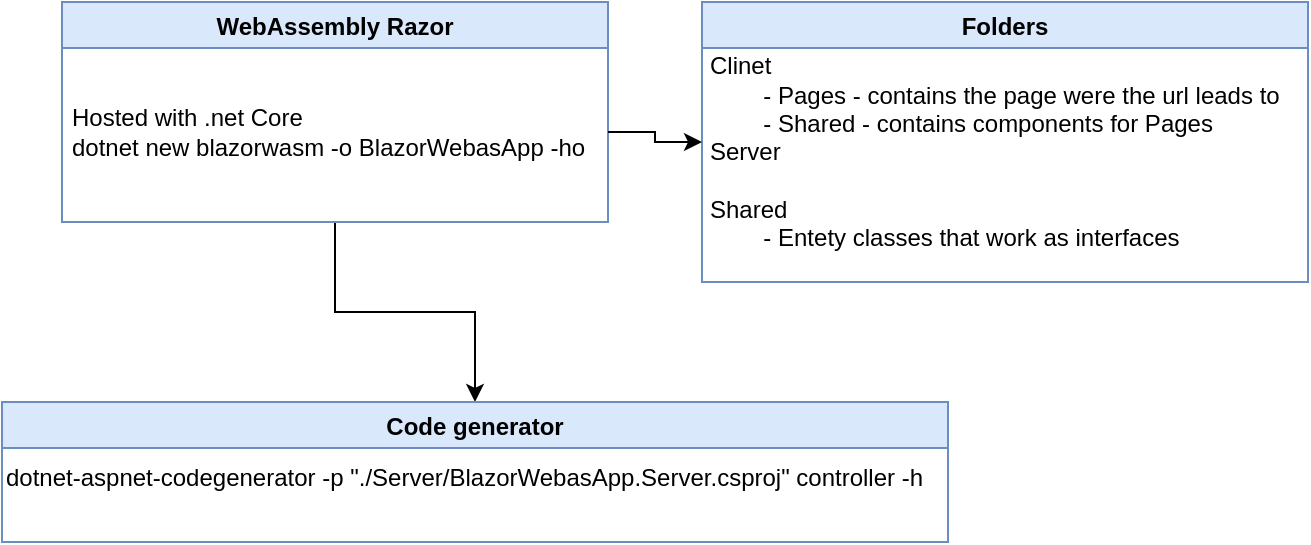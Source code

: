 <mxfile version="19.0.2" type="device"><diagram name="Page-1" id="c7558073-3199-34d8-9f00-42111426c3f3"><mxGraphModel dx="1177" dy="747" grid="1" gridSize="10" guides="1" tooltips="1" connect="1" arrows="1" fold="1" page="1" pageScale="1" pageWidth="826" pageHeight="1169" background="none" math="0" shadow="0"><root><mxCell id="0"/><mxCell id="1" parent="0"/><mxCell id="t6IEJzxHzEPsVGCtnmWy-105" style="edgeStyle=orthogonalEdgeStyle;rounded=0;orthogonalLoop=1;jettySize=auto;html=1;entryX=0.5;entryY=0;entryDx=0;entryDy=0;" edge="1" parent="1" source="t6IEJzxHzEPsVGCtnmWy-96" target="t6IEJzxHzEPsVGCtnmWy-103"><mxGeometry relative="1" as="geometry"/></mxCell><mxCell id="t6IEJzxHzEPsVGCtnmWy-96" value="WebAssembly Razor" style="swimlane;fillColor=#dae8fc;strokeColor=#6c8ebf;" vertex="1" parent="1"><mxGeometry x="50" y="40" width="273" height="110" as="geometry"/></mxCell><mxCell id="t6IEJzxHzEPsVGCtnmWy-97" value="Hosted with .net Core&lt;br&gt;dotnet new blazorwasm -o BlazorWebasApp -ho&lt;br&gt;" style="text;html=1;align=left;verticalAlign=middle;resizable=0;points=[];autosize=1;strokeColor=none;fillColor=none;" vertex="1" parent="t6IEJzxHzEPsVGCtnmWy-96"><mxGeometry x="3" y="50" width="270" height="30" as="geometry"/></mxCell><mxCell id="t6IEJzxHzEPsVGCtnmWy-99" value="Folders" style="swimlane;fillColor=#dae8fc;strokeColor=#6c8ebf;" vertex="1" parent="1"><mxGeometry x="370" y="40" width="303" height="140" as="geometry"/></mxCell><mxCell id="t6IEJzxHzEPsVGCtnmWy-100" value="Clinet&lt;br&gt;&lt;span style=&quot;white-space: pre;&quot;&gt;&#9;&lt;/span&gt;- Pages - contains the page were the url leads to&lt;br&gt;&lt;span style=&quot;white-space: pre;&quot;&gt;&#9;&lt;/span&gt;- Shared - contains components for Pages&amp;nbsp;&lt;br&gt;Server&lt;br&gt;&lt;br&gt;Shared&lt;br&gt;&lt;span style=&quot;white-space: pre;&quot;&gt;&#9;&lt;/span&gt;- Entety classes that work as interfaces" style="text;html=1;align=left;verticalAlign=middle;resizable=0;points=[];autosize=1;strokeColor=none;fillColor=none;" vertex="1" parent="t6IEJzxHzEPsVGCtnmWy-99"><mxGeometry x="1.5" y="25" width="300" height="100" as="geometry"/></mxCell><mxCell id="t6IEJzxHzEPsVGCtnmWy-102" style="edgeStyle=orthogonalEdgeStyle;rounded=0;orthogonalLoop=1;jettySize=auto;html=1;" edge="1" parent="1" source="t6IEJzxHzEPsVGCtnmWy-97" target="t6IEJzxHzEPsVGCtnmWy-99"><mxGeometry relative="1" as="geometry"/></mxCell><mxCell id="t6IEJzxHzEPsVGCtnmWy-103" value="Code generator" style="swimlane;fillColor=#dae8fc;strokeColor=#6c8ebf;" vertex="1" parent="1"><mxGeometry x="20" y="240" width="473" height="70" as="geometry"/></mxCell><mxCell id="t6IEJzxHzEPsVGCtnmWy-104" value="&lt;div&gt;dotnet-aspnet-codegenerator -p &quot;./Server/BlazorWebasApp.Server.csproj&quot; controller -h&lt;/div&gt;&lt;div&gt;&lt;br&gt;&lt;/div&gt;" style="text;html=1;align=left;verticalAlign=middle;resizable=0;points=[];autosize=1;strokeColor=none;fillColor=none;" vertex="1" parent="t6IEJzxHzEPsVGCtnmWy-103"><mxGeometry y="30" width="470" height="30" as="geometry"/></mxCell></root></mxGraphModel></diagram></mxfile>